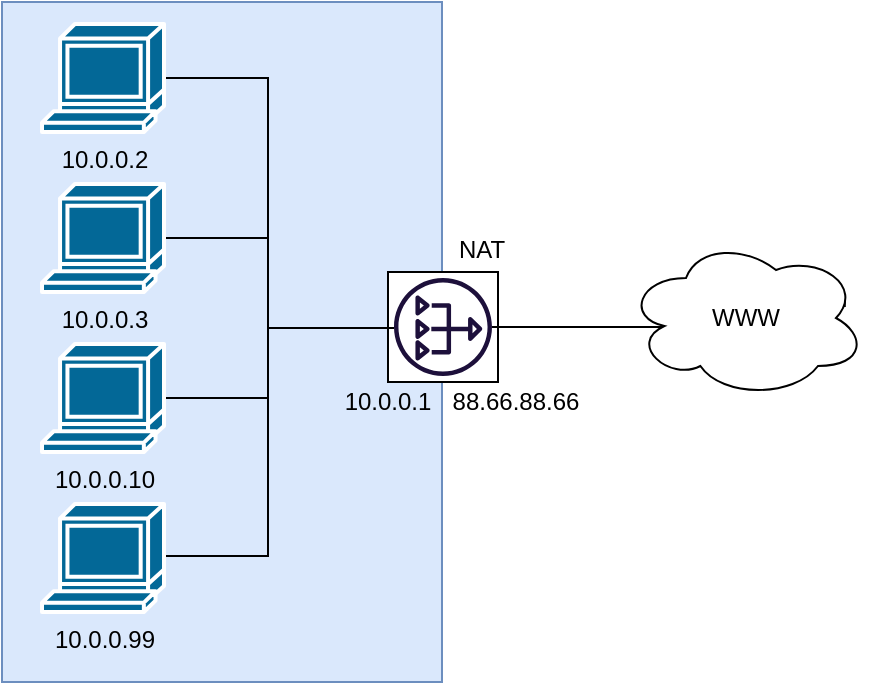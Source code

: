 <mxfile version="12.9.13" type="device"><diagram id="fShV2WT1cJKzbzF8iRyL" name="Page-1"><mxGraphModel dx="517" dy="389" grid="1" gridSize="10" guides="1" tooltips="1" connect="1" arrows="1" fold="1" page="1" pageScale="1" pageWidth="1100" pageHeight="850" math="0" shadow="0"><root><mxCell id="0"/><mxCell id="1" parent="0"/><mxCell id="7itfYg9Wx8Z55s2Ut3SY-2" value="" style="rounded=0;whiteSpace=wrap;html=1;fillColor=#dae8fc;strokeColor=#6c8ebf;" vertex="1" parent="1"><mxGeometry x="157" y="120" width="220" height="340" as="geometry"/></mxCell><mxCell id="7itfYg9Wx8Z55s2Ut3SY-11" value="" style="whiteSpace=wrap;html=1;aspect=fixed;fillColor=#FFFFFF;" vertex="1" parent="1"><mxGeometry x="350" y="255" width="55" height="55" as="geometry"/></mxCell><mxCell id="7itfYg9Wx8Z55s2Ut3SY-21" style="edgeStyle=orthogonalEdgeStyle;rounded=0;orthogonalLoop=1;jettySize=auto;html=1;endArrow=none;endFill=0;" edge="1" parent="1" source="7itfYg9Wx8Z55s2Ut3SY-3" target="7itfYg9Wx8Z55s2Ut3SY-10"><mxGeometry relative="1" as="geometry"><mxPoint x="350" y="280" as="targetPoint"/><Array as="points"><mxPoint x="290" y="158"/><mxPoint x="290" y="283"/></Array></mxGeometry></mxCell><mxCell id="7itfYg9Wx8Z55s2Ut3SY-3" value="10.0.0.2" style="shape=mxgraph.cisco.computers_and_peripherals.terminal;html=1;pointerEvents=1;dashed=0;fillColor=#036897;strokeColor=#ffffff;strokeWidth=2;verticalLabelPosition=bottom;verticalAlign=top;align=center;outlineConnect=0;" vertex="1" parent="1"><mxGeometry x="177" y="131" width="61" height="54" as="geometry"/></mxCell><mxCell id="7itfYg9Wx8Z55s2Ut3SY-20" style="edgeStyle=orthogonalEdgeStyle;rounded=0;orthogonalLoop=1;jettySize=auto;html=1;endArrow=none;endFill=0;" edge="1" parent="1" source="7itfYg9Wx8Z55s2Ut3SY-4" target="7itfYg9Wx8Z55s2Ut3SY-10"><mxGeometry relative="1" as="geometry"><Array as="points"><mxPoint x="290" y="238"/><mxPoint x="290" y="283"/></Array></mxGeometry></mxCell><mxCell id="7itfYg9Wx8Z55s2Ut3SY-4" value="10.0.0.3" style="shape=mxgraph.cisco.computers_and_peripherals.terminal;html=1;pointerEvents=1;dashed=0;fillColor=#036897;strokeColor=#ffffff;strokeWidth=2;verticalLabelPosition=bottom;verticalAlign=top;align=center;outlineConnect=0;" vertex="1" parent="1"><mxGeometry x="177" y="211" width="61" height="54" as="geometry"/></mxCell><mxCell id="7itfYg9Wx8Z55s2Ut3SY-19" style="edgeStyle=orthogonalEdgeStyle;rounded=0;orthogonalLoop=1;jettySize=auto;html=1;endArrow=none;endFill=0;" edge="1" parent="1" source="7itfYg9Wx8Z55s2Ut3SY-5" target="7itfYg9Wx8Z55s2Ut3SY-10"><mxGeometry relative="1" as="geometry"><Array as="points"><mxPoint x="290" y="318"/><mxPoint x="290" y="283"/></Array></mxGeometry></mxCell><mxCell id="7itfYg9Wx8Z55s2Ut3SY-5" value="10.0.0.10" style="shape=mxgraph.cisco.computers_and_peripherals.terminal;html=1;pointerEvents=1;dashed=0;fillColor=#036897;strokeColor=#ffffff;strokeWidth=2;verticalLabelPosition=bottom;verticalAlign=top;align=center;outlineConnect=0;" vertex="1" parent="1"><mxGeometry x="177" y="291" width="61" height="54" as="geometry"/></mxCell><mxCell id="7itfYg9Wx8Z55s2Ut3SY-18" style="edgeStyle=orthogonalEdgeStyle;rounded=0;orthogonalLoop=1;jettySize=auto;html=1;endArrow=none;endFill=0;" edge="1" parent="1" source="7itfYg9Wx8Z55s2Ut3SY-6" target="7itfYg9Wx8Z55s2Ut3SY-10"><mxGeometry relative="1" as="geometry"><mxPoint x="347" y="292.5" as="targetPoint"/><Array as="points"><mxPoint x="290" y="397"/><mxPoint x="290" y="283"/></Array></mxGeometry></mxCell><mxCell id="7itfYg9Wx8Z55s2Ut3SY-6" value="10.0.0.99" style="shape=mxgraph.cisco.computers_and_peripherals.terminal;html=1;pointerEvents=1;dashed=0;fillColor=#036897;strokeColor=#ffffff;strokeWidth=2;verticalLabelPosition=bottom;verticalAlign=top;align=center;outlineConnect=0;" vertex="1" parent="1"><mxGeometry x="177" y="371" width="61" height="54" as="geometry"/></mxCell><mxCell id="7itfYg9Wx8Z55s2Ut3SY-24" style="edgeStyle=orthogonalEdgeStyle;rounded=0;orthogonalLoop=1;jettySize=auto;html=1;endArrow=none;endFill=0;entryX=0.912;entryY=0.365;entryDx=0;entryDy=0;entryPerimeter=0;" edge="1" parent="1" source="7itfYg9Wx8Z55s2Ut3SY-10" target="7itfYg9Wx8Z55s2Ut3SY-22"><mxGeometry relative="1" as="geometry"><mxPoint x="470" y="270" as="targetPoint"/><Array as="points"><mxPoint x="520" y="283"/><mxPoint x="520" y="272"/></Array></mxGeometry></mxCell><mxCell id="7itfYg9Wx8Z55s2Ut3SY-10" value="" style="outlineConnect=0;fontColor=#232F3E;gradientColor=none;fillColor=#1D103B;strokeColor=none;dashed=0;verticalLabelPosition=bottom;verticalAlign=top;align=center;html=1;fontSize=12;fontStyle=0;aspect=fixed;pointerEvents=1;shape=mxgraph.aws4.nat_gateway;" vertex="1" parent="1"><mxGeometry x="353" y="258" width="49" height="49" as="geometry"/></mxCell><mxCell id="7itfYg9Wx8Z55s2Ut3SY-12" value="NAT" style="text;html=1;strokeColor=none;fillColor=none;align=center;verticalAlign=middle;whiteSpace=wrap;rounded=0;" vertex="1" parent="1"><mxGeometry x="377" y="234" width="40" height="20" as="geometry"/></mxCell><mxCell id="7itfYg9Wx8Z55s2Ut3SY-13" value="10.0.0.1" style="text;html=1;strokeColor=none;fillColor=none;align=center;verticalAlign=middle;whiteSpace=wrap;rounded=0;" vertex="1" parent="1"><mxGeometry x="330" y="310" width="40" height="20" as="geometry"/></mxCell><mxCell id="7itfYg9Wx8Z55s2Ut3SY-14" value="88.66.88.66" style="text;html=1;strokeColor=none;fillColor=none;align=center;verticalAlign=middle;whiteSpace=wrap;rounded=0;" vertex="1" parent="1"><mxGeometry x="394" y="310" width="40" height="20" as="geometry"/></mxCell><mxCell id="7itfYg9Wx8Z55s2Ut3SY-22" value="WWW" style="ellipse;shape=cloud;whiteSpace=wrap;html=1;fillColor=#FFFFFF;" vertex="1" parent="1"><mxGeometry x="469" y="238" width="120" height="80" as="geometry"/></mxCell></root></mxGraphModel></diagram></mxfile>